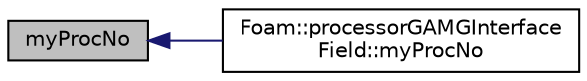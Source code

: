 digraph "myProcNo"
{
  bgcolor="transparent";
  edge [fontname="Helvetica",fontsize="10",labelfontname="Helvetica",labelfontsize="10"];
  node [fontname="Helvetica",fontsize="10",shape=record];
  rankdir="LR";
  Node1 [label="myProcNo",height=0.2,width=0.4,color="black", fillcolor="grey75", style="filled", fontcolor="black"];
  Node1 -> Node2 [dir="back",color="midnightblue",fontsize="10",style="solid",fontname="Helvetica"];
  Node2 [label="Foam::processorGAMGInterface\lField::myProcNo",height=0.2,width=0.4,color="black",URL="$a02029.html#a5d9164f5561f6b0bd0e2cefea9d6e2d7",tooltip="Return processor number. "];
}

